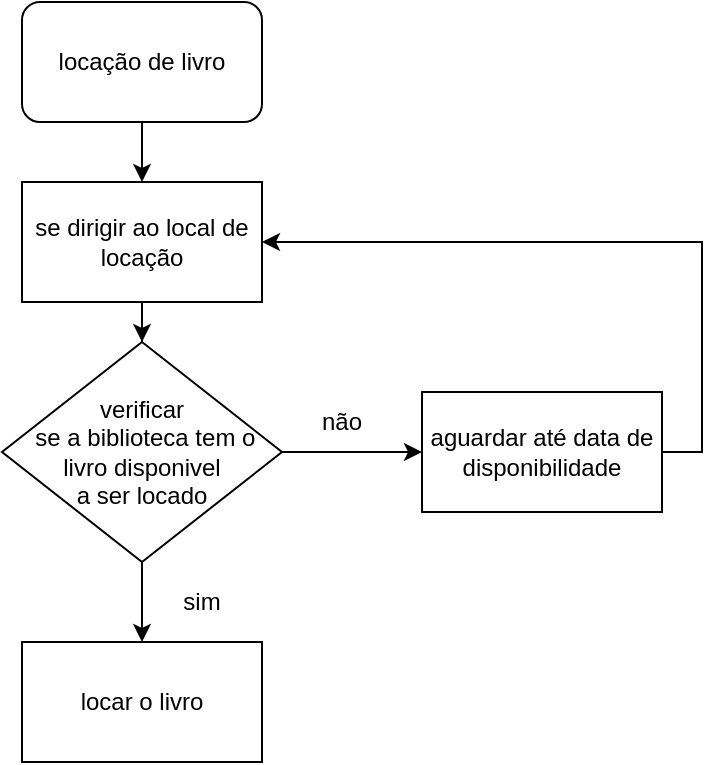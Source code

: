 <mxfile pages="1" version="11.2.8" type="github"><diagram id="k2ejIT2jtfjRf0YcZKOf" name="Página-1"><mxGraphModel dx="706" dy="390" grid="1" gridSize="10" guides="1" tooltips="1" connect="1" arrows="1" fold="1" page="1" pageScale="1" pageWidth="827" pageHeight="1169" math="0" shadow="0"><root><mxCell id="0"/><mxCell id="1" parent="0"/><mxCell id="mPS-EwIeW0Ex0zzyasvA-7" value="" style="edgeStyle=orthogonalEdgeStyle;rounded=0;orthogonalLoop=1;jettySize=auto;html=1;" edge="1" parent="1" source="mPS-EwIeW0Ex0zzyasvA-1" target="mPS-EwIeW0Ex0zzyasvA-6"><mxGeometry relative="1" as="geometry"/></mxCell><mxCell id="mPS-EwIeW0Ex0zzyasvA-1" value="locação de livro" style="rounded=1;whiteSpace=wrap;html=1;" vertex="1" parent="1"><mxGeometry x="330" y="10" width="120" height="60" as="geometry"/></mxCell><mxCell id="mPS-EwIeW0Ex0zzyasvA-17" value="" style="edgeStyle=orthogonalEdgeStyle;rounded=0;orthogonalLoop=1;jettySize=auto;html=1;" edge="1" parent="1" source="mPS-EwIeW0Ex0zzyasvA-2" target="mPS-EwIeW0Ex0zzyasvA-16"><mxGeometry relative="1" as="geometry"/></mxCell><mxCell id="mPS-EwIeW0Ex0zzyasvA-29" value="" style="edgeStyle=orthogonalEdgeStyle;rounded=0;orthogonalLoop=1;jettySize=auto;html=1;" edge="1" parent="1" source="mPS-EwIeW0Ex0zzyasvA-2" target="mPS-EwIeW0Ex0zzyasvA-28"><mxGeometry relative="1" as="geometry"/></mxCell><mxCell id="mPS-EwIeW0Ex0zzyasvA-2" value="verificar&lt;br&gt;&amp;nbsp;se a biblioteca tem o livro disponivel &lt;br&gt;a ser locado" style="rhombus;whiteSpace=wrap;html=1;" vertex="1" parent="1"><mxGeometry x="320" y="180" width="140" height="110" as="geometry"/></mxCell><mxCell id="mPS-EwIeW0Ex0zzyasvA-8" value="" style="edgeStyle=orthogonalEdgeStyle;rounded=0;orthogonalLoop=1;jettySize=auto;html=1;" edge="1" parent="1" source="mPS-EwIeW0Ex0zzyasvA-6" target="mPS-EwIeW0Ex0zzyasvA-2"><mxGeometry relative="1" as="geometry"/></mxCell><mxCell id="mPS-EwIeW0Ex0zzyasvA-6" value="se dirigir ao local de locação" style="rounded=0;whiteSpace=wrap;html=1;" vertex="1" parent="1"><mxGeometry x="330" y="100" width="120" height="60" as="geometry"/></mxCell><mxCell id="mPS-EwIeW0Ex0zzyasvA-11" value="não" style="text;html=1;strokeColor=none;fillColor=none;align=center;verticalAlign=middle;whiteSpace=wrap;rounded=0;" vertex="1" parent="1"><mxGeometry x="470" y="210" width="40" height="20" as="geometry"/></mxCell><mxCell id="mPS-EwIeW0Ex0zzyasvA-19" value="" style="edgeStyle=orthogonalEdgeStyle;rounded=0;orthogonalLoop=1;jettySize=auto;html=1;entryX=1;entryY=0.5;entryDx=0;entryDy=0;" edge="1" parent="1" source="mPS-EwIeW0Ex0zzyasvA-16" target="mPS-EwIeW0Ex0zzyasvA-6"><mxGeometry relative="1" as="geometry"><mxPoint x="680" y="235" as="targetPoint"/><Array as="points"><mxPoint x="670" y="235"/><mxPoint x="670" y="130"/></Array></mxGeometry></mxCell><mxCell id="mPS-EwIeW0Ex0zzyasvA-16" value="aguardar até data de disponibilidade" style="rounded=0;whiteSpace=wrap;html=1;" vertex="1" parent="1"><mxGeometry x="530" y="205" width="120" height="60" as="geometry"/></mxCell><mxCell id="mPS-EwIeW0Ex0zzyasvA-27" value="sim" style="text;html=1;strokeColor=none;fillColor=none;align=center;verticalAlign=middle;whiteSpace=wrap;rounded=0;" vertex="1" parent="1"><mxGeometry x="400" y="300" width="40" height="20" as="geometry"/></mxCell><mxCell id="mPS-EwIeW0Ex0zzyasvA-28" value="locar o livro" style="rounded=0;whiteSpace=wrap;html=1;" vertex="1" parent="1"><mxGeometry x="330" y="330" width="120" height="60" as="geometry"/></mxCell></root></mxGraphModel></diagram></mxfile>